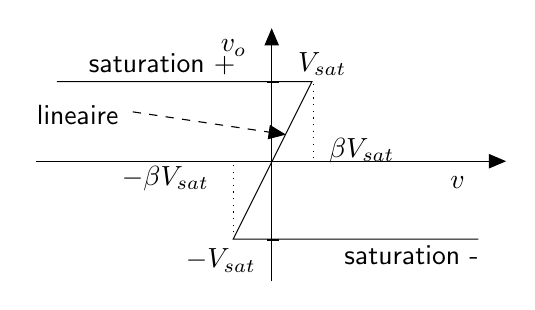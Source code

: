 \begin{tikzpicture}[y=-1cm]
\sf
\draw[arrows=-triangle 45,black] (3.496,5.033) -- (3.496,1.822);
\draw[arrows=-triangle 45,black] (0.507,3.511) -- (6.473,3.511);
\draw[black] (6.122,4.5) -- (3.007,4.5) -- (4.007,2.5) -- (0.767,2.5);
\draw[black] (3.44,2.511) -- (3.584,2.511);
\draw[black] (3.44,4.511) -- (3.584,4.511);
\draw[dotted,black] (3.011,4.5) -- (3.011,3.5);
\draw[dotted,black] (4.022,2.533) -- (4.022,3.522);
\draw[dashed,arrows=-triangle 45,black] (1.731,2.884) -- (3.676,3.173);
\path (6.073,3.856) node[text=black,anchor=base east] {$v$};
\path (3.3,2.122) node[text=black,anchor=base east] {$v_o$};
\path (4.1,3.467) node[text=black,anchor=base west] {$\beta V_{sat}$};
\path (2.822,3.822) node[text=black,anchor=base east] {$-\beta V_{sat}$};
\path (3.707,2.367) node[text=black,anchor=base west] {$V_{sat}$};
\path (3.418,4.867) node[text=black,anchor=base east] {$-V_{sat}$};
\path (4.296,4.822) node[text=black,anchor=base west] {saturation -};
\path (1.051,2.378) node[text=black,anchor=base west] {saturation +};
\path (1.673,3.044) node[text=black,anchor=base east] {lineaire};

\end{tikzpicture}%

%% Configure (x)emacs for this file ...
%% Local Variables:
%% mode: latex
%% End:
